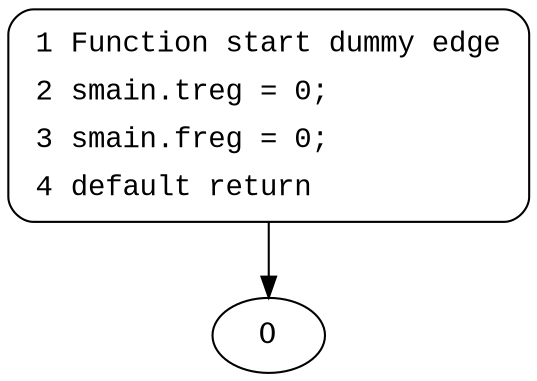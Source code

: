 digraph initial_main {
1 [style="filled,bold" penwidth="1" fillcolor="white" fontname="Courier New" shape="Mrecord" label=<<table border="0" cellborder="0" cellpadding="3" bgcolor="white"><tr><td align="right">1</td><td align="left">Function start dummy edge</td></tr><tr><td align="right">2</td><td align="left">smain.treg = 0;</td></tr><tr><td align="right">3</td><td align="left">smain.freg = 0;</td></tr><tr><td align="right">4</td><td align="left">default return</td></tr></table>>]
1 -> 0[label=""]
}